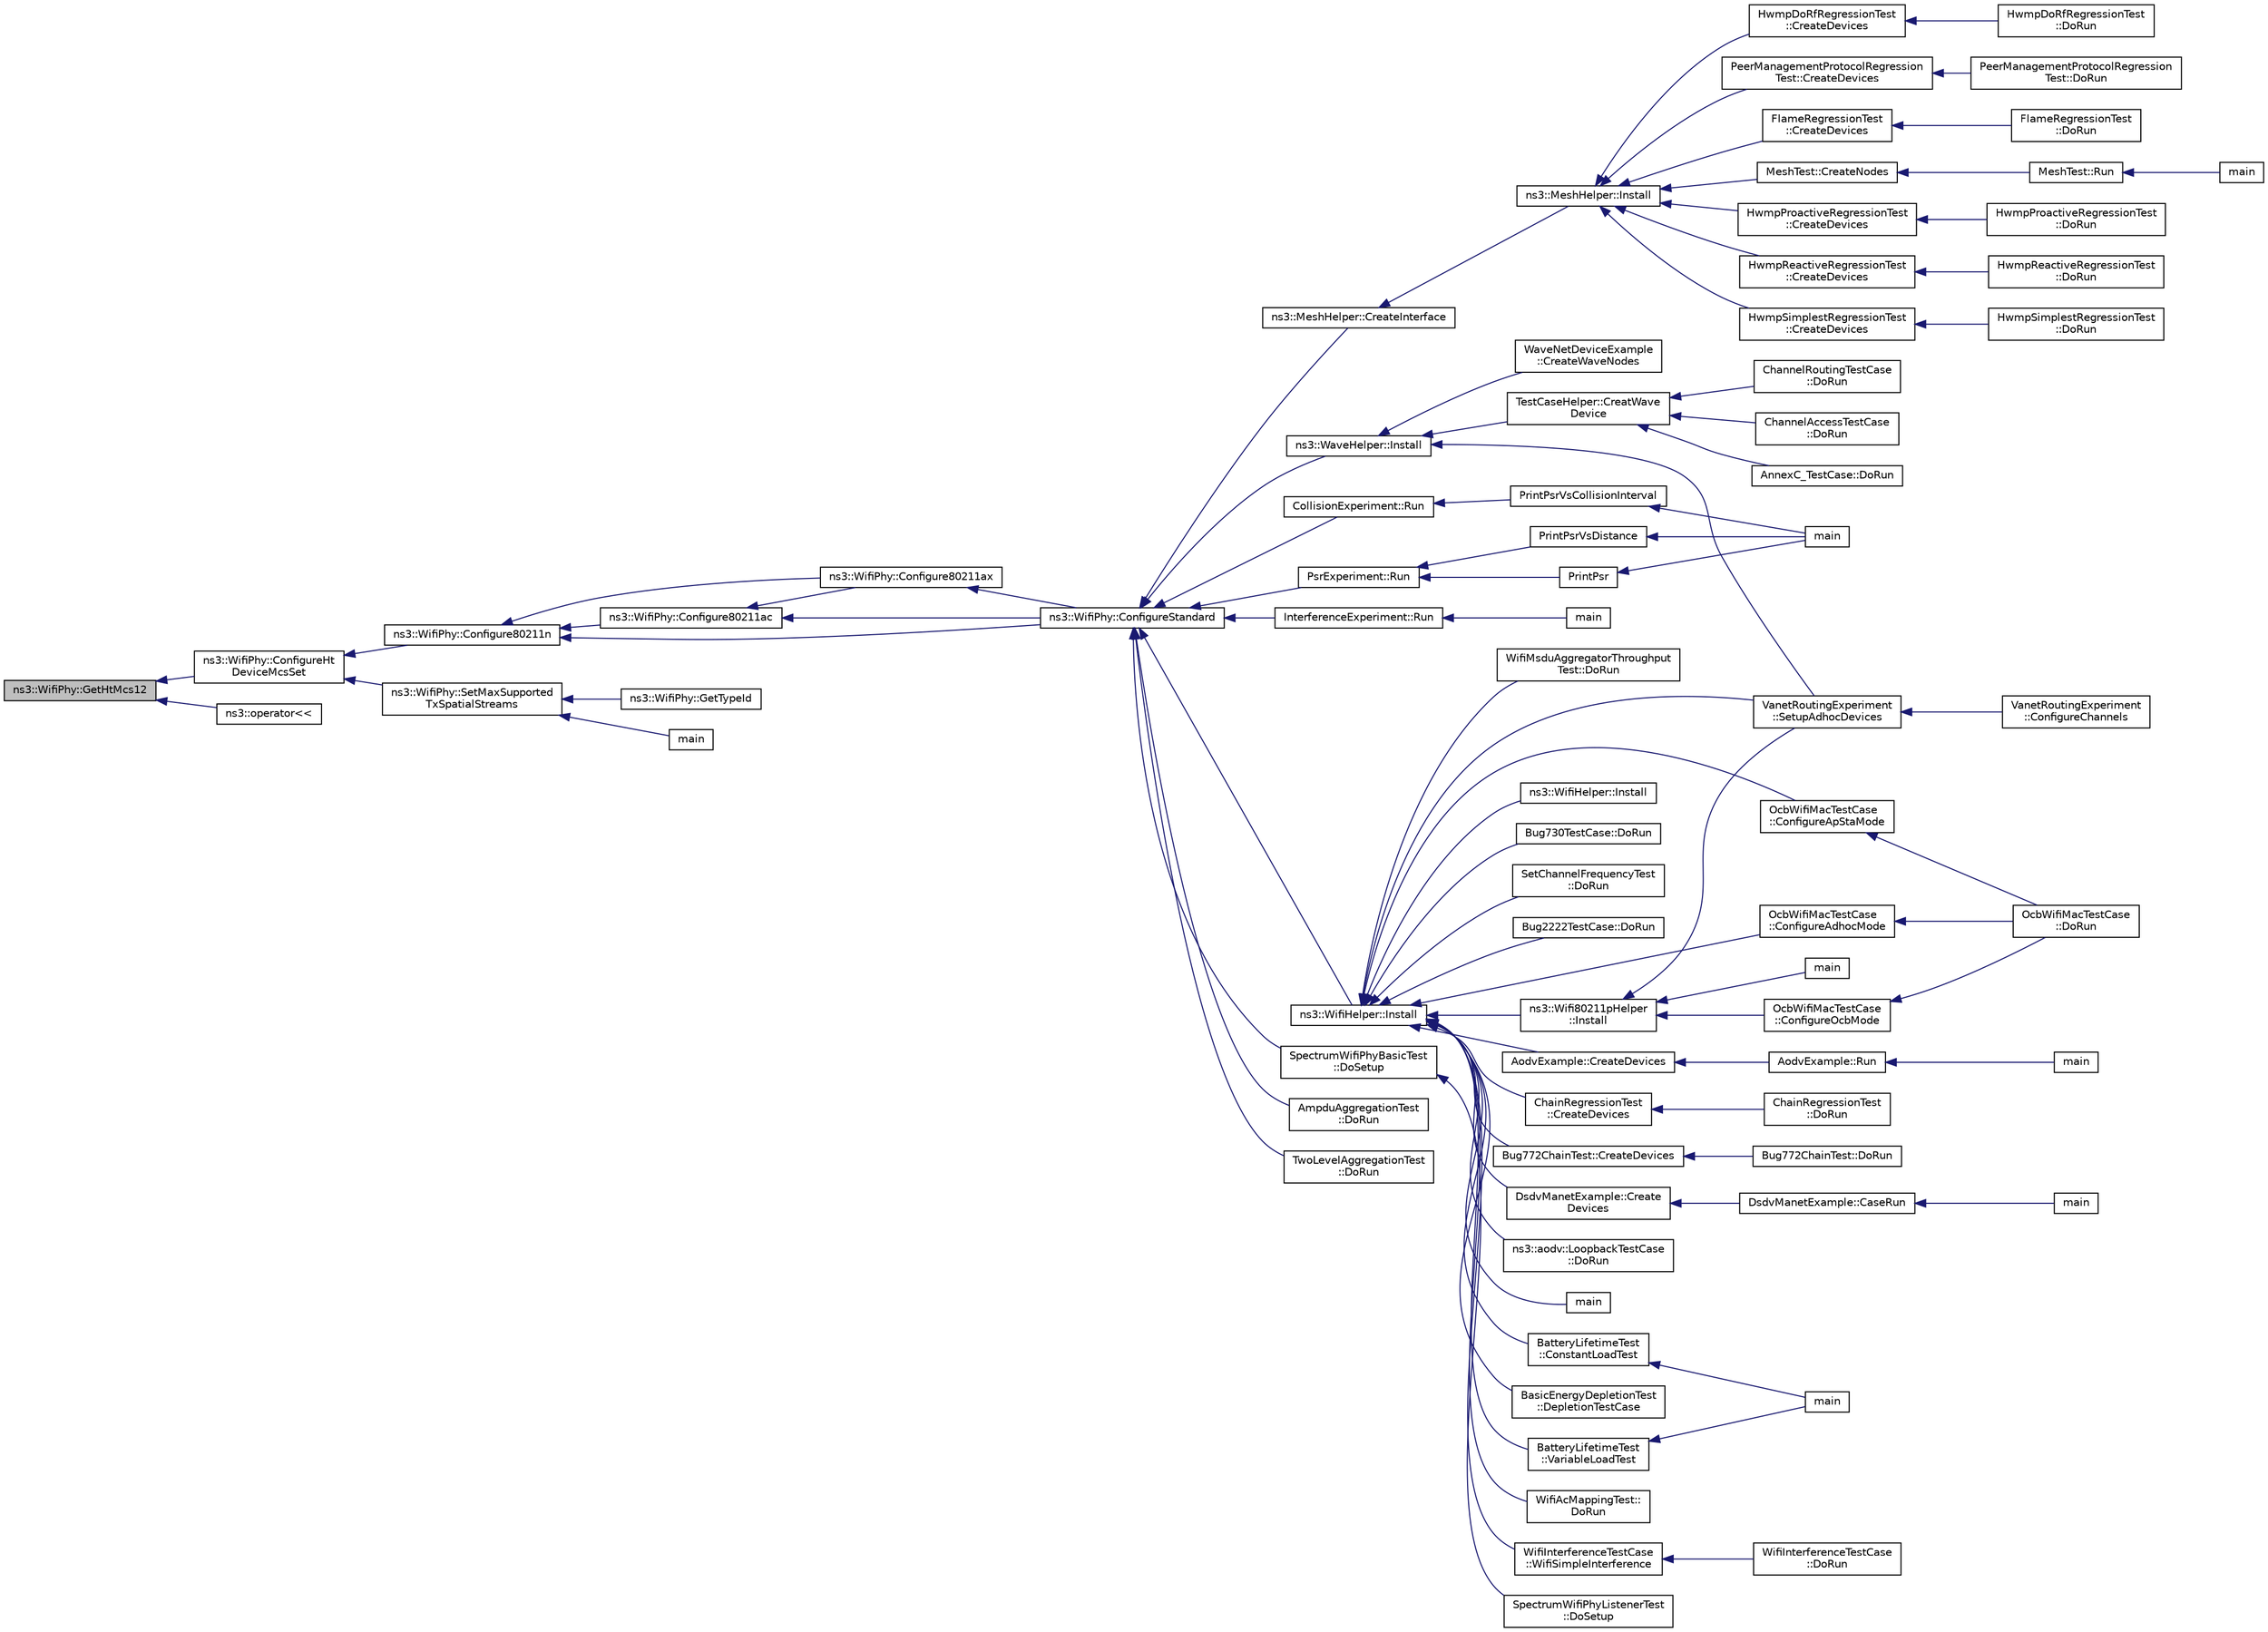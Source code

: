 digraph "ns3::WifiPhy::GetHtMcs12"
{
  edge [fontname="Helvetica",fontsize="10",labelfontname="Helvetica",labelfontsize="10"];
  node [fontname="Helvetica",fontsize="10",shape=record];
  rankdir="LR";
  Node1 [label="ns3::WifiPhy::GetHtMcs12",height=0.2,width=0.4,color="black", fillcolor="grey75", style="filled", fontcolor="black"];
  Node1 -> Node2 [dir="back",color="midnightblue",fontsize="10",style="solid"];
  Node2 [label="ns3::WifiPhy::ConfigureHt\lDeviceMcsSet",height=0.2,width=0.4,color="black", fillcolor="white", style="filled",URL="$d6/d5a/classns3_1_1WifiPhy.html#a7cd2773f895166ffcfa811efe120e1f0"];
  Node2 -> Node3 [dir="back",color="midnightblue",fontsize="10",style="solid"];
  Node3 [label="ns3::WifiPhy::Configure80211n",height=0.2,width=0.4,color="black", fillcolor="white", style="filled",URL="$d6/d5a/classns3_1_1WifiPhy.html#ac4cf51f397334a060632d690675446e6"];
  Node3 -> Node4 [dir="back",color="midnightblue",fontsize="10",style="solid"];
  Node4 [label="ns3::WifiPhy::Configure80211ac",height=0.2,width=0.4,color="black", fillcolor="white", style="filled",URL="$d6/d5a/classns3_1_1WifiPhy.html#a9023b105175409e6dde1281cc6584cf3"];
  Node4 -> Node5 [dir="back",color="midnightblue",fontsize="10",style="solid"];
  Node5 [label="ns3::WifiPhy::Configure80211ax",height=0.2,width=0.4,color="black", fillcolor="white", style="filled",URL="$d6/d5a/classns3_1_1WifiPhy.html#adcda370490dc230a5c737c7a83de9bcd"];
  Node5 -> Node6 [dir="back",color="midnightblue",fontsize="10",style="solid"];
  Node6 [label="ns3::WifiPhy::ConfigureStandard",height=0.2,width=0.4,color="black", fillcolor="white", style="filled",URL="$d6/d5a/classns3_1_1WifiPhy.html#aeafbea9bd8c1ae20f85584f55d868d23"];
  Node6 -> Node7 [dir="back",color="midnightblue",fontsize="10",style="solid"];
  Node7 [label="ns3::MeshHelper::CreateInterface",height=0.2,width=0.4,color="black", fillcolor="white", style="filled",URL="$dd/dd0/classns3_1_1MeshHelper.html#accb4af36cfa3563ff53aa8a3dc085d94"];
  Node7 -> Node8 [dir="back",color="midnightblue",fontsize="10",style="solid"];
  Node8 [label="ns3::MeshHelper::Install",height=0.2,width=0.4,color="black", fillcolor="white", style="filled",URL="$dd/dd0/classns3_1_1MeshHelper.html#a7b33f6ca7b6842b3def4479bc7526f2c",tooltip="Install 802.11s mesh device & protocols on given node list. "];
  Node8 -> Node9 [dir="back",color="midnightblue",fontsize="10",style="solid"];
  Node9 [label="MeshTest::CreateNodes",height=0.2,width=0.4,color="black", fillcolor="white", style="filled",URL="$da/dd3/classMeshTest.html#aa1eb18d555ebcf925e9bdc13e4e57ee0",tooltip="Create nodes and setup their mobility. "];
  Node9 -> Node10 [dir="back",color="midnightblue",fontsize="10",style="solid"];
  Node10 [label="MeshTest::Run",height=0.2,width=0.4,color="black", fillcolor="white", style="filled",URL="$da/dd3/classMeshTest.html#aef875ab767a18a8732de07aea724681c",tooltip="Run test. "];
  Node10 -> Node11 [dir="back",color="midnightblue",fontsize="10",style="solid"];
  Node11 [label="main",height=0.2,width=0.4,color="black", fillcolor="white", style="filled",URL="$d7/d40/mesh_8cc.html#a0ddf1224851353fc92bfbff6f499fa97"];
  Node8 -> Node12 [dir="back",color="midnightblue",fontsize="10",style="solid"];
  Node12 [label="HwmpProactiveRegressionTest\l::CreateDevices",height=0.2,width=0.4,color="black", fillcolor="white", style="filled",URL="$d2/d20/classHwmpProactiveRegressionTest.html#a98c6ff2361a7a5065ebf14089edc5bad",tooltip="Create devices function. "];
  Node12 -> Node13 [dir="back",color="midnightblue",fontsize="10",style="solid"];
  Node13 [label="HwmpProactiveRegressionTest\l::DoRun",height=0.2,width=0.4,color="black", fillcolor="white", style="filled",URL="$d2/d20/classHwmpProactiveRegressionTest.html#ad000db534766301050336560b08b531e",tooltip="Implementation to actually run this TestCase. "];
  Node8 -> Node14 [dir="back",color="midnightblue",fontsize="10",style="solid"];
  Node14 [label="HwmpReactiveRegressionTest\l::CreateDevices",height=0.2,width=0.4,color="black", fillcolor="white", style="filled",URL="$d2/dcc/classHwmpReactiveRegressionTest.html#a8b288a6801baae1e65f87de7eb0352a4",tooltip="Create devices function. "];
  Node14 -> Node15 [dir="back",color="midnightblue",fontsize="10",style="solid"];
  Node15 [label="HwmpReactiveRegressionTest\l::DoRun",height=0.2,width=0.4,color="black", fillcolor="white", style="filled",URL="$d2/dcc/classHwmpReactiveRegressionTest.html#ae66a095a74ef4e2cbdfc0d042b50e63c",tooltip="Implementation to actually run this TestCase. "];
  Node8 -> Node16 [dir="back",color="midnightblue",fontsize="10",style="solid"];
  Node16 [label="HwmpSimplestRegressionTest\l::CreateDevices",height=0.2,width=0.4,color="black", fillcolor="white", style="filled",URL="$de/daa/classHwmpSimplestRegressionTest.html#a6866a6d6b0b93241ec0f0c29ef61fd39",tooltip="Create devices function. "];
  Node16 -> Node17 [dir="back",color="midnightblue",fontsize="10",style="solid"];
  Node17 [label="HwmpSimplestRegressionTest\l::DoRun",height=0.2,width=0.4,color="black", fillcolor="white", style="filled",URL="$de/daa/classHwmpSimplestRegressionTest.html#a66060eab1ba10620e724e97901e03168",tooltip="Implementation to actually run this TestCase. "];
  Node8 -> Node18 [dir="back",color="midnightblue",fontsize="10",style="solid"];
  Node18 [label="HwmpDoRfRegressionTest\l::CreateDevices",height=0.2,width=0.4,color="black", fillcolor="white", style="filled",URL="$d2/dbe/classHwmpDoRfRegressionTest.html#a55abac18467e059d3c39fa0de53bc436",tooltip="Create devices function. "];
  Node18 -> Node19 [dir="back",color="midnightblue",fontsize="10",style="solid"];
  Node19 [label="HwmpDoRfRegressionTest\l::DoRun",height=0.2,width=0.4,color="black", fillcolor="white", style="filled",URL="$d2/dbe/classHwmpDoRfRegressionTest.html#a31af438e94ab7ed25d9837a3f47f77b0",tooltip="Implementation to actually run this TestCase. "];
  Node8 -> Node20 [dir="back",color="midnightblue",fontsize="10",style="solid"];
  Node20 [label="PeerManagementProtocolRegression\lTest::CreateDevices",height=0.2,width=0.4,color="black", fillcolor="white", style="filled",URL="$d3/d4d/classPeerManagementProtocolRegressionTest.html#a045b489f508afaecc5b5abb9d3513918",tooltip="Create devices function. "];
  Node20 -> Node21 [dir="back",color="midnightblue",fontsize="10",style="solid"];
  Node21 [label="PeerManagementProtocolRegression\lTest::DoRun",height=0.2,width=0.4,color="black", fillcolor="white", style="filled",URL="$d3/d4d/classPeerManagementProtocolRegressionTest.html#aff79851d62fd61dfc7f225565465b0b4",tooltip="Implementation to actually run this TestCase. "];
  Node8 -> Node22 [dir="back",color="midnightblue",fontsize="10",style="solid"];
  Node22 [label="FlameRegressionTest\l::CreateDevices",height=0.2,width=0.4,color="black", fillcolor="white", style="filled",URL="$d7/dd4/classFlameRegressionTest.html#aeee4af77af2814f7339f204135cc2733",tooltip="Creat devices function. "];
  Node22 -> Node23 [dir="back",color="midnightblue",fontsize="10",style="solid"];
  Node23 [label="FlameRegressionTest\l::DoRun",height=0.2,width=0.4,color="black", fillcolor="white", style="filled",URL="$d7/dd4/classFlameRegressionTest.html#aa1cc862bafd9d367a75cc42c9779b603",tooltip="Implementation to actually run this TestCase. "];
  Node6 -> Node24 [dir="back",color="midnightblue",fontsize="10",style="solid"];
  Node24 [label="ns3::WaveHelper::Install",height=0.2,width=0.4,color="black", fillcolor="white", style="filled",URL="$db/def/classns3_1_1WaveHelper.html#aed0008e7f56ba14868356b45dd4eab81"];
  Node24 -> Node25 [dir="back",color="midnightblue",fontsize="10",style="solid"];
  Node25 [label="VanetRoutingExperiment\l::SetupAdhocDevices",height=0.2,width=0.4,color="black", fillcolor="white", style="filled",URL="$d7/d1b/classVanetRoutingExperiment.html#a8de4279cfaf91886970596e9ba8a4a75",tooltip="Set up the adhoc devices. "];
  Node25 -> Node26 [dir="back",color="midnightblue",fontsize="10",style="solid"];
  Node26 [label="VanetRoutingExperiment\l::ConfigureChannels",height=0.2,width=0.4,color="black", fillcolor="white", style="filled",URL="$d7/d1b/classVanetRoutingExperiment.html#adcb4d2d4146919dc6f2cbdc183068e6a",tooltip="Configure channels. "];
  Node24 -> Node27 [dir="back",color="midnightblue",fontsize="10",style="solid"];
  Node27 [label="WaveNetDeviceExample\l::CreateWaveNodes",height=0.2,width=0.4,color="black", fillcolor="white", style="filled",URL="$d2/dcc/classWaveNetDeviceExample.html#a825285810121c865230f6fafe6428081",tooltip="Create WAVE nodes function. "];
  Node24 -> Node28 [dir="back",color="midnightblue",fontsize="10",style="solid"];
  Node28 [label="TestCaseHelper::CreatWave\lDevice",height=0.2,width=0.4,color="black", fillcolor="white", style="filled",URL="$da/df5/classTestCaseHelper.html#a24337801fa036883111fa1968606b57e"];
  Node28 -> Node29 [dir="back",color="midnightblue",fontsize="10",style="solid"];
  Node29 [label="ChannelRoutingTestCase\l::DoRun",height=0.2,width=0.4,color="black", fillcolor="white", style="filled",URL="$dc/db5/classChannelRoutingTestCase.html#ab0f86da402dbe311e3ebb5915ffe7e85",tooltip="Implementation to actually run this TestCase. "];
  Node28 -> Node30 [dir="back",color="midnightblue",fontsize="10",style="solid"];
  Node30 [label="ChannelAccessTestCase\l::DoRun",height=0.2,width=0.4,color="black", fillcolor="white", style="filled",URL="$d3/d75/classChannelAccessTestCase.html#ad3169383a172cbaf1ed6b94adbe9d33a",tooltip="Implementation to actually run this TestCase. "];
  Node28 -> Node31 [dir="back",color="midnightblue",fontsize="10",style="solid"];
  Node31 [label="AnnexC_TestCase::DoRun",height=0.2,width=0.4,color="black", fillcolor="white", style="filled",URL="$dd/d0f/classAnnexC__TestCase.html#a7b68ef07f88bcfece999dafba55020fa",tooltip="Implementation to actually run this TestCase. "];
  Node6 -> Node32 [dir="back",color="midnightblue",fontsize="10",style="solid"];
  Node32 [label="InterferenceExperiment::Run",height=0.2,width=0.4,color="black", fillcolor="white", style="filled",URL="$dd/d97/classInterferenceExperiment.html#ae31524d224c311c36d8b1dd5fcc9f269"];
  Node32 -> Node33 [dir="back",color="midnightblue",fontsize="10",style="solid"];
  Node33 [label="main",height=0.2,width=0.4,color="black", fillcolor="white", style="filled",URL="$dd/daf/test-interference-helper_8cc.html#a0ddf1224851353fc92bfbff6f499fa97"];
  Node6 -> Node34 [dir="back",color="midnightblue",fontsize="10",style="solid"];
  Node34 [label="PsrExperiment::Run",height=0.2,width=0.4,color="black", fillcolor="white", style="filled",URL="$dd/de8/classPsrExperiment.html#abf2ccba462f7c6741034fcadcdd45900"];
  Node34 -> Node35 [dir="back",color="midnightblue",fontsize="10",style="solid"];
  Node35 [label="PrintPsr",height=0.2,width=0.4,color="black", fillcolor="white", style="filled",URL="$d6/ddc/wifi-phy-test_8cc.html#a42c1d9e27262bb5d89d810ed801256a4"];
  Node35 -> Node36 [dir="back",color="midnightblue",fontsize="10",style="solid"];
  Node36 [label="main",height=0.2,width=0.4,color="black", fillcolor="white", style="filled",URL="$d6/ddc/wifi-phy-test_8cc.html#a0ddf1224851353fc92bfbff6f499fa97"];
  Node34 -> Node37 [dir="back",color="midnightblue",fontsize="10",style="solid"];
  Node37 [label="PrintPsrVsDistance",height=0.2,width=0.4,color="black", fillcolor="white", style="filled",URL="$d6/ddc/wifi-phy-test_8cc.html#abd961820fb9558c644885450fb13fb6d"];
  Node37 -> Node36 [dir="back",color="midnightblue",fontsize="10",style="solid"];
  Node6 -> Node38 [dir="back",color="midnightblue",fontsize="10",style="solid"];
  Node38 [label="CollisionExperiment::Run",height=0.2,width=0.4,color="black", fillcolor="white", style="filled",URL="$d3/d3a/classCollisionExperiment.html#ac198174601167b9d057c99f1f8071dd0"];
  Node38 -> Node39 [dir="back",color="midnightblue",fontsize="10",style="solid"];
  Node39 [label="PrintPsrVsCollisionInterval",height=0.2,width=0.4,color="black", fillcolor="white", style="filled",URL="$d6/ddc/wifi-phy-test_8cc.html#aab44d6a0275b5772fc749d381feea8ab"];
  Node39 -> Node36 [dir="back",color="midnightblue",fontsize="10",style="solid"];
  Node6 -> Node40 [dir="back",color="midnightblue",fontsize="10",style="solid"];
  Node40 [label="ns3::WifiHelper::Install",height=0.2,width=0.4,color="black", fillcolor="white", style="filled",URL="$dc/d1d/classns3_1_1WifiHelper.html#a451b3d33fa1497c22f06c5451f57a127"];
  Node40 -> Node41 [dir="back",color="midnightblue",fontsize="10",style="solid"];
  Node41 [label="AodvExample::CreateDevices",height=0.2,width=0.4,color="black", fillcolor="white", style="filled",URL="$d7/db6/classAodvExample.html#a0e9be9e9b05169dfe7d440ac2dfa3252"];
  Node41 -> Node42 [dir="back",color="midnightblue",fontsize="10",style="solid"];
  Node42 [label="AodvExample::Run",height=0.2,width=0.4,color="black", fillcolor="white", style="filled",URL="$d7/db6/classAodvExample.html#a954ace72fd69c0a09193047d33d9ad61",tooltip="Run simulation. "];
  Node42 -> Node43 [dir="back",color="midnightblue",fontsize="10",style="solid"];
  Node43 [label="main",height=0.2,width=0.4,color="black", fillcolor="white", style="filled",URL="$d4/de9/aodv_8cc.html#a3c04138a5bfe5d72780bb7e82a18e627"];
  Node40 -> Node44 [dir="back",color="midnightblue",fontsize="10",style="solid"];
  Node44 [label="ChainRegressionTest\l::CreateDevices",height=0.2,width=0.4,color="black", fillcolor="white", style="filled",URL="$da/d19/classChainRegressionTest.html#ae8b1dd906e3d52a223122c63d236bb19",tooltip="Create devices, install TCP/IP stack and applications. "];
  Node44 -> Node45 [dir="back",color="midnightblue",fontsize="10",style="solid"];
  Node45 [label="ChainRegressionTest\l::DoRun",height=0.2,width=0.4,color="black", fillcolor="white", style="filled",URL="$da/d19/classChainRegressionTest.html#a51aa3cae551407ee6a6f346c30e3cc43",tooltip="Go. "];
  Node40 -> Node46 [dir="back",color="midnightblue",fontsize="10",style="solid"];
  Node46 [label="Bug772ChainTest::CreateDevices",height=0.2,width=0.4,color="black", fillcolor="white", style="filled",URL="$d0/d17/classBug772ChainTest.html#a9dfdee167ab354dd596e13d1a873e50a",tooltip="Create devices, install TCP/IP stack and applications. "];
  Node46 -> Node47 [dir="back",color="midnightblue",fontsize="10",style="solid"];
  Node47 [label="Bug772ChainTest::DoRun",height=0.2,width=0.4,color="black", fillcolor="white", style="filled",URL="$d0/d17/classBug772ChainTest.html#a28c0cb91d146d6b3fdfb86dc8dc1f5b6",tooltip="Go. "];
  Node40 -> Node48 [dir="back",color="midnightblue",fontsize="10",style="solid"];
  Node48 [label="ns3::aodv::LoopbackTestCase\l::DoRun",height=0.2,width=0.4,color="black", fillcolor="white", style="filled",URL="$d2/d8c/classns3_1_1aodv_1_1LoopbackTestCase.html#aa4ecd46f743a971813870cff58563eab",tooltip="Implementation to actually run this TestCase. "];
  Node40 -> Node49 [dir="back",color="midnightblue",fontsize="10",style="solid"];
  Node49 [label="main",height=0.2,width=0.4,color="black", fillcolor="white", style="filled",URL="$d4/d43/nsclick-raw-wlan_8cc.html#a0ddf1224851353fc92bfbff6f499fa97"];
  Node40 -> Node50 [dir="back",color="midnightblue",fontsize="10",style="solid"];
  Node50 [label="DsdvManetExample::Create\lDevices",height=0.2,width=0.4,color="black", fillcolor="white", style="filled",URL="$d3/d2a/classDsdvManetExample.html#a9fb80e0db3a88ca03cf832331cfc89ba"];
  Node50 -> Node51 [dir="back",color="midnightblue",fontsize="10",style="solid"];
  Node51 [label="DsdvManetExample::CaseRun",height=0.2,width=0.4,color="black", fillcolor="white", style="filled",URL="$d3/d2a/classDsdvManetExample.html#aa61b3622afce14d04f2cf656fba31f4d"];
  Node51 -> Node52 [dir="back",color="midnightblue",fontsize="10",style="solid"];
  Node52 [label="main",height=0.2,width=0.4,color="black", fillcolor="white", style="filled",URL="$db/d1e/dsdv-manet_8cc.html#a3c04138a5bfe5d72780bb7e82a18e627"];
  Node40 -> Node53 [dir="back",color="midnightblue",fontsize="10",style="solid"];
  Node53 [label="BasicEnergyDepletionTest\l::DepletionTestCase",height=0.2,width=0.4,color="black", fillcolor="white", style="filled",URL="$d0/d83/classBasicEnergyDepletionTest.html#a933f0ff2e50a5dc64b4312619405a05a"];
  Node40 -> Node54 [dir="back",color="midnightblue",fontsize="10",style="solid"];
  Node54 [label="BatteryLifetimeTest\l::ConstantLoadTest",height=0.2,width=0.4,color="black", fillcolor="white", style="filled",URL="$dd/d15/classBatteryLifetimeTest.html#a5cfb6c588872035454feb525491b1d52"];
  Node54 -> Node55 [dir="back",color="midnightblue",fontsize="10",style="solid"];
  Node55 [label="main",height=0.2,width=0.4,color="black", fillcolor="white", style="filled",URL="$d2/d24/rv-battery-model-test_8cc.html#a3c04138a5bfe5d72780bb7e82a18e627"];
  Node40 -> Node56 [dir="back",color="midnightblue",fontsize="10",style="solid"];
  Node56 [label="BatteryLifetimeTest\l::VariableLoadTest",height=0.2,width=0.4,color="black", fillcolor="white", style="filled",URL="$dd/d15/classBatteryLifetimeTest.html#aa6d0fb55387831f97d9834c47abfd669"];
  Node56 -> Node55 [dir="back",color="midnightblue",fontsize="10",style="solid"];
  Node40 -> Node57 [dir="back",color="midnightblue",fontsize="10",style="solid"];
  Node57 [label="WifiAcMappingTest::\lDoRun",height=0.2,width=0.4,color="black", fillcolor="white", style="filled",URL="$dd/dd2/classWifiAcMappingTest.html#ae0d828d29768d59590210d2f1bf8a552",tooltip="Implementation to actually run this TestCase. "];
  Node40 -> Node58 [dir="back",color="midnightblue",fontsize="10",style="solid"];
  Node58 [label="WifiInterferenceTestCase\l::WifiSimpleInterference",height=0.2,width=0.4,color="black", fillcolor="white", style="filled",URL="$dc/d37/classWifiInterferenceTestCase.html#a360c9c443551246707b58ee879c37a5a"];
  Node58 -> Node59 [dir="back",color="midnightblue",fontsize="10",style="solid"];
  Node59 [label="WifiInterferenceTestCase\l::DoRun",height=0.2,width=0.4,color="black", fillcolor="white", style="filled",URL="$dc/d37/classWifiInterferenceTestCase.html#a1823c61fbe424309cf15e81ee03f398a",tooltip="Implementation to actually run this TestCase. "];
  Node40 -> Node60 [dir="back",color="midnightblue",fontsize="10",style="solid"];
  Node60 [label="WifiMsduAggregatorThroughput\lTest::DoRun",height=0.2,width=0.4,color="black", fillcolor="white", style="filled",URL="$da/de8/classWifiMsduAggregatorThroughputTest.html#a7c7ee21528f8d3c13238b6e9455b03f4",tooltip="Implementation to actually run this TestCase. "];
  Node40 -> Node25 [dir="back",color="midnightblue",fontsize="10",style="solid"];
  Node40 -> Node61 [dir="back",color="midnightblue",fontsize="10",style="solid"];
  Node61 [label="ns3::Wifi80211pHelper\l::Install",height=0.2,width=0.4,color="black", fillcolor="white", style="filled",URL="$d4/d44/classns3_1_1Wifi80211pHelper.html#a7c72c82947837e274fb09c36dec75d21"];
  Node61 -> Node25 [dir="back",color="midnightblue",fontsize="10",style="solid"];
  Node61 -> Node62 [dir="back",color="midnightblue",fontsize="10",style="solid"];
  Node62 [label="main",height=0.2,width=0.4,color="black", fillcolor="white", style="filled",URL="$d7/de9/wave-simple-80211p_8cc.html#a0ddf1224851353fc92bfbff6f499fa97"];
  Node61 -> Node63 [dir="back",color="midnightblue",fontsize="10",style="solid"];
  Node63 [label="OcbWifiMacTestCase\l::ConfigureOcbMode",height=0.2,width=0.4,color="black", fillcolor="white", style="filled",URL="$d1/dd6/classOcbWifiMacTestCase.html#add1a92f13aa427098d671fb52200f2d6"];
  Node63 -> Node64 [dir="back",color="midnightblue",fontsize="10",style="solid"];
  Node64 [label="OcbWifiMacTestCase\l::DoRun",height=0.2,width=0.4,color="black", fillcolor="white", style="filled",URL="$d1/dd6/classOcbWifiMacTestCase.html#a730877f90008a4a4e7fd547f964f0f08"];
  Node40 -> Node65 [dir="back",color="midnightblue",fontsize="10",style="solid"];
  Node65 [label="OcbWifiMacTestCase\l::ConfigureApStaMode",height=0.2,width=0.4,color="black", fillcolor="white", style="filled",URL="$d1/dd6/classOcbWifiMacTestCase.html#a5869f3d6cdd3e86ceacfead2a4208546"];
  Node65 -> Node64 [dir="back",color="midnightblue",fontsize="10",style="solid"];
  Node40 -> Node66 [dir="back",color="midnightblue",fontsize="10",style="solid"];
  Node66 [label="OcbWifiMacTestCase\l::ConfigureAdhocMode",height=0.2,width=0.4,color="black", fillcolor="white", style="filled",URL="$d1/dd6/classOcbWifiMacTestCase.html#ab3c7899bb00af1e0ad1897f9ae74cdd0"];
  Node66 -> Node64 [dir="back",color="midnightblue",fontsize="10",style="solid"];
  Node40 -> Node67 [dir="back",color="midnightblue",fontsize="10",style="solid"];
  Node67 [label="ns3::WifiHelper::Install",height=0.2,width=0.4,color="black", fillcolor="white", style="filled",URL="$dc/d1d/classns3_1_1WifiHelper.html#a39585091dec52dfa878f88f91431277c"];
  Node40 -> Node68 [dir="back",color="midnightblue",fontsize="10",style="solid"];
  Node68 [label="Bug730TestCase::DoRun",height=0.2,width=0.4,color="black", fillcolor="white", style="filled",URL="$d6/de4/classBug730TestCase.html#a9c8853ac24b9200f16c7993ec8df8eda",tooltip="Implementation to actually run this TestCase. "];
  Node40 -> Node69 [dir="back",color="midnightblue",fontsize="10",style="solid"];
  Node69 [label="SetChannelFrequencyTest\l::DoRun",height=0.2,width=0.4,color="black", fillcolor="white", style="filled",URL="$d0/d17/classSetChannelFrequencyTest.html#a05984ce2c264229592bed4981ff05518",tooltip="Implementation to actually run this TestCase. "];
  Node40 -> Node70 [dir="back",color="midnightblue",fontsize="10",style="solid"];
  Node70 [label="Bug2222TestCase::DoRun",height=0.2,width=0.4,color="black", fillcolor="white", style="filled",URL="$d7/de4/classBug2222TestCase.html#a5e36f50efb283abb1802a04946d11bd0",tooltip="Implementation to actually run this TestCase. "];
  Node6 -> Node71 [dir="back",color="midnightblue",fontsize="10",style="solid"];
  Node71 [label="SpectrumWifiPhyBasicTest\l::DoSetup",height=0.2,width=0.4,color="black", fillcolor="white", style="filled",URL="$df/d29/classSpectrumWifiPhyBasicTest.html#a34f2cbd2cf4e0fb06ef96efe8afc8bdd",tooltip="Implementation to do any local setup required for this TestCase. "];
  Node71 -> Node72 [dir="back",color="midnightblue",fontsize="10",style="solid"];
  Node72 [label="SpectrumWifiPhyListenerTest\l::DoSetup",height=0.2,width=0.4,color="black", fillcolor="white", style="filled",URL="$de/d82/classSpectrumWifiPhyListenerTest.html#a2649c02c0afb6632b514e9f81ad77cb9",tooltip="Implementation to do any local setup required for this TestCase. "];
  Node6 -> Node73 [dir="back",color="midnightblue",fontsize="10",style="solid"];
  Node73 [label="AmpduAggregationTest\l::DoRun",height=0.2,width=0.4,color="black", fillcolor="white", style="filled",URL="$d2/db5/classAmpduAggregationTest.html#a7414dc8d4dd982ab4c1eaadb5b2c693d",tooltip="Implementation to actually run this TestCase. "];
  Node6 -> Node74 [dir="back",color="midnightblue",fontsize="10",style="solid"];
  Node74 [label="TwoLevelAggregationTest\l::DoRun",height=0.2,width=0.4,color="black", fillcolor="white", style="filled",URL="$db/d72/classTwoLevelAggregationTest.html#a40c6f5f8be6c48673d0bfd218d95afe0",tooltip="Implementation to actually run this TestCase. "];
  Node4 -> Node6 [dir="back",color="midnightblue",fontsize="10",style="solid"];
  Node3 -> Node5 [dir="back",color="midnightblue",fontsize="10",style="solid"];
  Node3 -> Node6 [dir="back",color="midnightblue",fontsize="10",style="solid"];
  Node2 -> Node75 [dir="back",color="midnightblue",fontsize="10",style="solid"];
  Node75 [label="ns3::WifiPhy::SetMaxSupported\lTxSpatialStreams",height=0.2,width=0.4,color="black", fillcolor="white", style="filled",URL="$d6/d5a/classns3_1_1WifiPhy.html#a4c4529066f8b7aa72ba1c79e59e20ca3"];
  Node75 -> Node76 [dir="back",color="midnightblue",fontsize="10",style="solid"];
  Node76 [label="main",height=0.2,width=0.4,color="black", fillcolor="white", style="filled",URL="$d7/d05/wifi-manager-example_8cc.html#a0ddf1224851353fc92bfbff6f499fa97"];
  Node75 -> Node77 [dir="back",color="midnightblue",fontsize="10",style="solid"];
  Node77 [label="ns3::WifiPhy::GetTypeId",height=0.2,width=0.4,color="black", fillcolor="white", style="filled",URL="$d6/d5a/classns3_1_1WifiPhy.html#a6ac379a25b68f6a8d72da740b58e0271",tooltip="Get the type ID. "];
  Node1 -> Node78 [dir="back",color="midnightblue",fontsize="10",style="solid"];
  Node78 [label="ns3::operator\<\<",height=0.2,width=0.4,color="black", fillcolor="white", style="filled",URL="$d7/d2e/namespacens3.html#ae18ddf3b1710eb0457373ad6b369c19e"];
}
